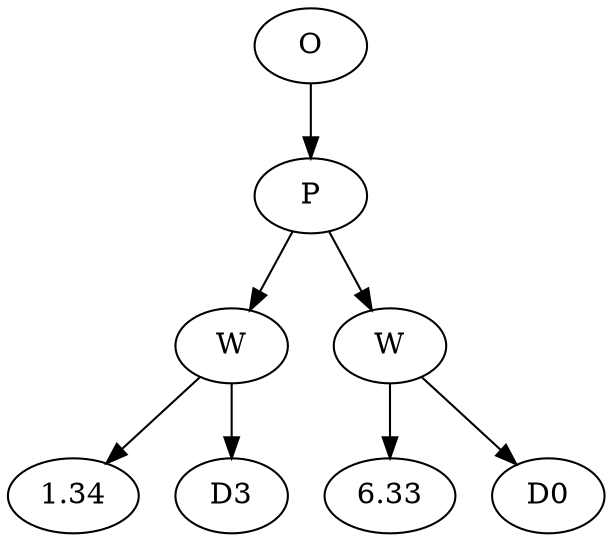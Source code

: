 // Tree
digraph {
	2278008 [label=O]
	2278009 [label=P]
	2278008 -> 2278009
	2278010 [label=W]
	2278009 -> 2278010
	2278011 [label=1.34]
	2278010 -> 2278011
	2278012 [label=D3]
	2278010 -> 2278012
	2278013 [label=W]
	2278009 -> 2278013
	2278014 [label=6.33]
	2278013 -> 2278014
	2278015 [label=D0]
	2278013 -> 2278015
}
